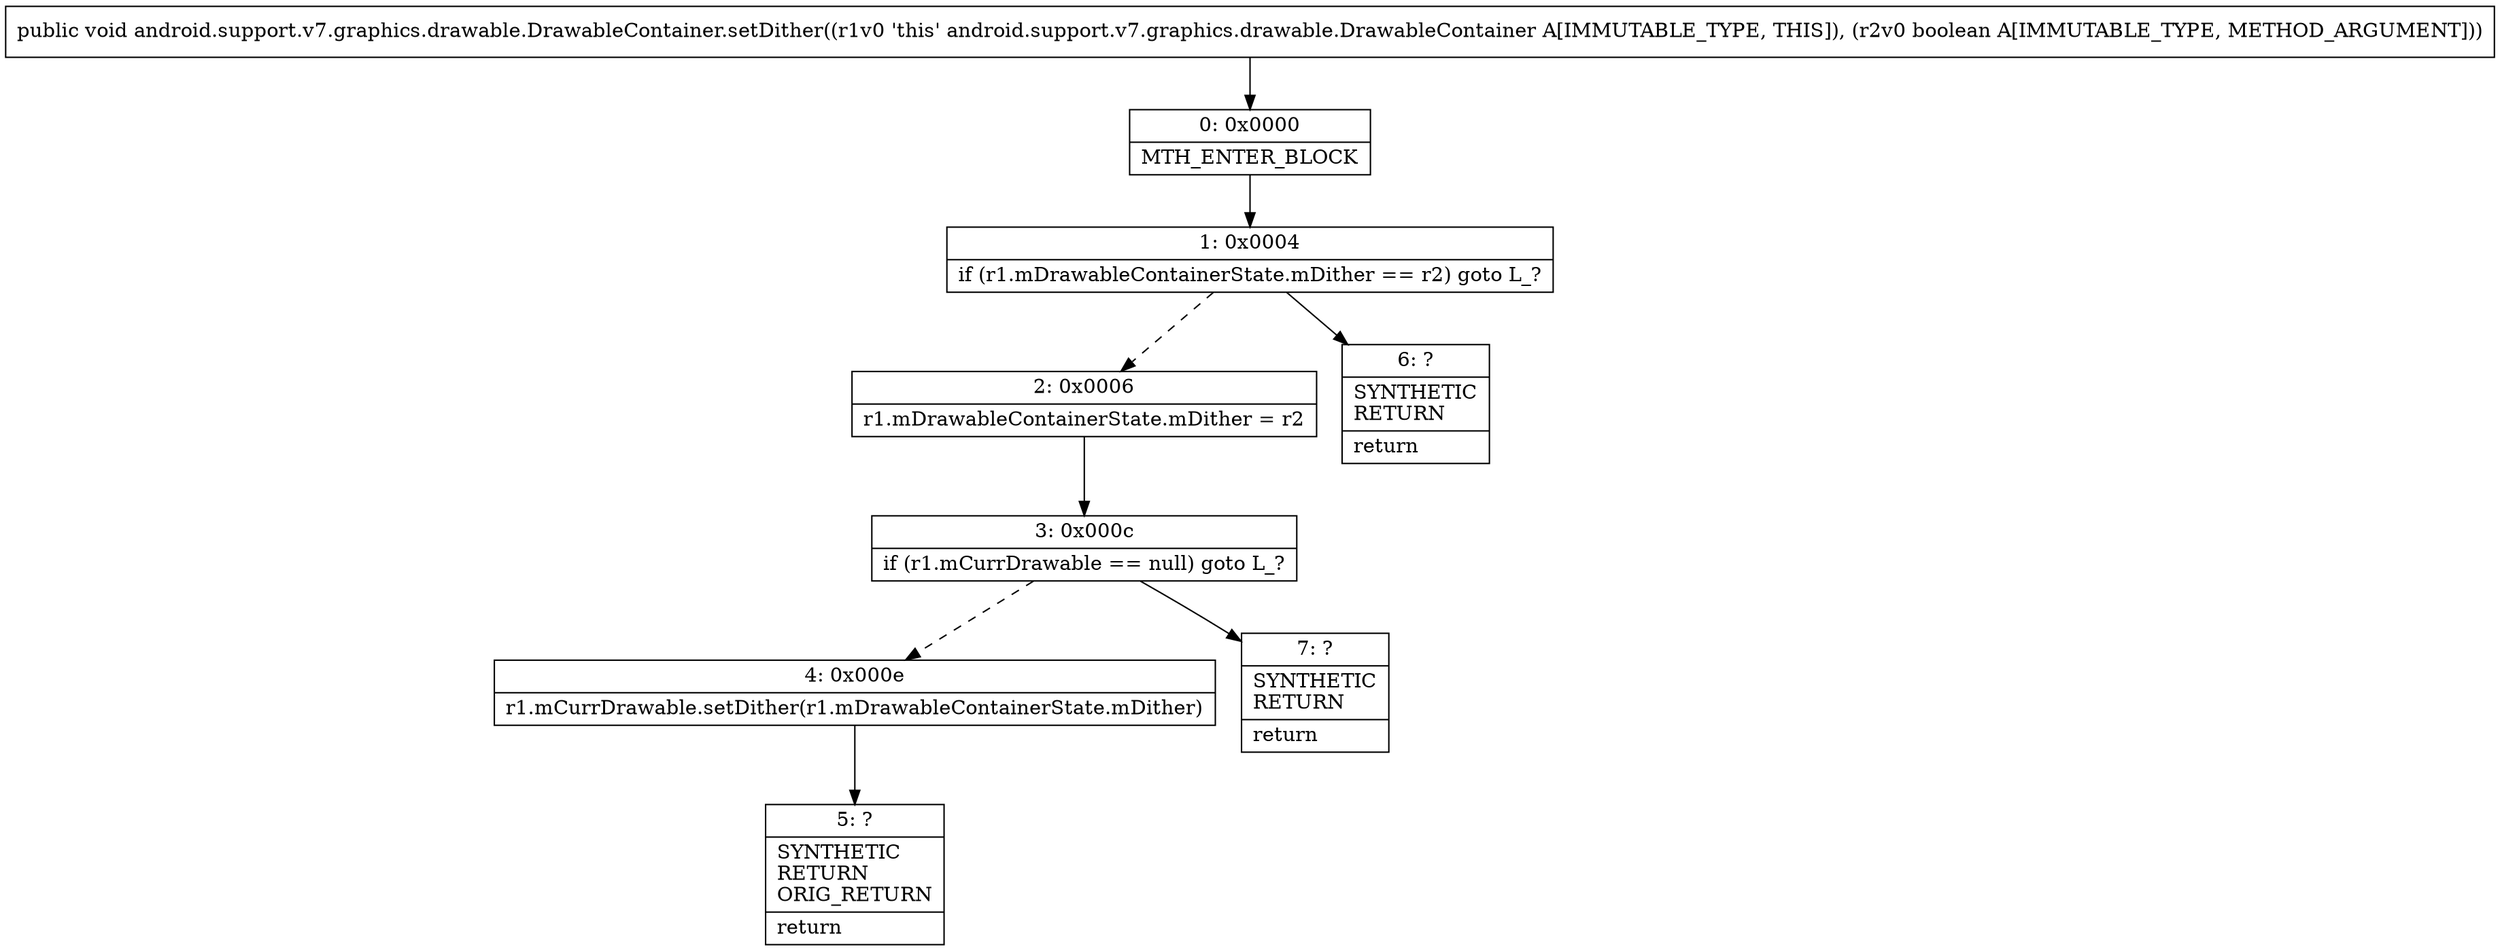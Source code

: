 digraph "CFG forandroid.support.v7.graphics.drawable.DrawableContainer.setDither(Z)V" {
Node_0 [shape=record,label="{0\:\ 0x0000|MTH_ENTER_BLOCK\l}"];
Node_1 [shape=record,label="{1\:\ 0x0004|if (r1.mDrawableContainerState.mDither == r2) goto L_?\l}"];
Node_2 [shape=record,label="{2\:\ 0x0006|r1.mDrawableContainerState.mDither = r2\l}"];
Node_3 [shape=record,label="{3\:\ 0x000c|if (r1.mCurrDrawable == null) goto L_?\l}"];
Node_4 [shape=record,label="{4\:\ 0x000e|r1.mCurrDrawable.setDither(r1.mDrawableContainerState.mDither)\l}"];
Node_5 [shape=record,label="{5\:\ ?|SYNTHETIC\lRETURN\lORIG_RETURN\l|return\l}"];
Node_6 [shape=record,label="{6\:\ ?|SYNTHETIC\lRETURN\l|return\l}"];
Node_7 [shape=record,label="{7\:\ ?|SYNTHETIC\lRETURN\l|return\l}"];
MethodNode[shape=record,label="{public void android.support.v7.graphics.drawable.DrawableContainer.setDither((r1v0 'this' android.support.v7.graphics.drawable.DrawableContainer A[IMMUTABLE_TYPE, THIS]), (r2v0 boolean A[IMMUTABLE_TYPE, METHOD_ARGUMENT])) }"];
MethodNode -> Node_0;
Node_0 -> Node_1;
Node_1 -> Node_2[style=dashed];
Node_1 -> Node_6;
Node_2 -> Node_3;
Node_3 -> Node_4[style=dashed];
Node_3 -> Node_7;
Node_4 -> Node_5;
}

